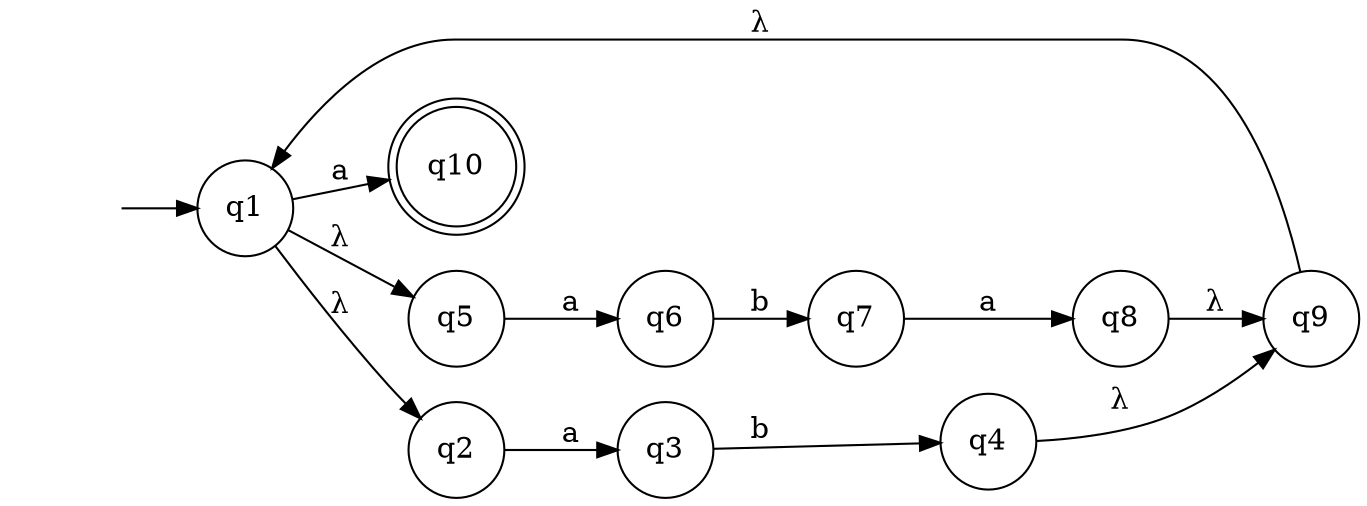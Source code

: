 digraph G {
  rankdir = LR;
  node [shape = none, label = ""] 0;
  node [shape = doublecircle, label = "q10"]; q9;
  node [shape = circle, label = "q9"]; q8;
  node [shape = circle, label = "q8"]; q7;
  node [shape = circle, label = "q7"]; q6;
  node [shape = circle, label = "q6"]; q5;
  node [shape = circle, label = "q5"]; q4;
  node [shape = circle, label = "q4"]; q3;
  node [shape = circle, label = "q3"]; q2;
  node [shape = circle, label = "q2"]; q1;
  node [shape = circle, label = "q1"];
  0 -> q0;
  q0 -> q1 [label = "λ"];
  q0 -> q4 [label = "λ"];
  q0 -> q9 [label = "a"];
  q1 -> q2 [label = "a"];
  q2 -> q3 [label = "b"];
  q3 -> q8 [label = "λ"];
  q4 -> q5 [label = "a"];
  q5 -> q6 [label = "b"];
  q6 -> q7 [label = "a"];
  q7 -> q8 [label = "λ"];
  q8 -> q0 [label = "λ"];
}

